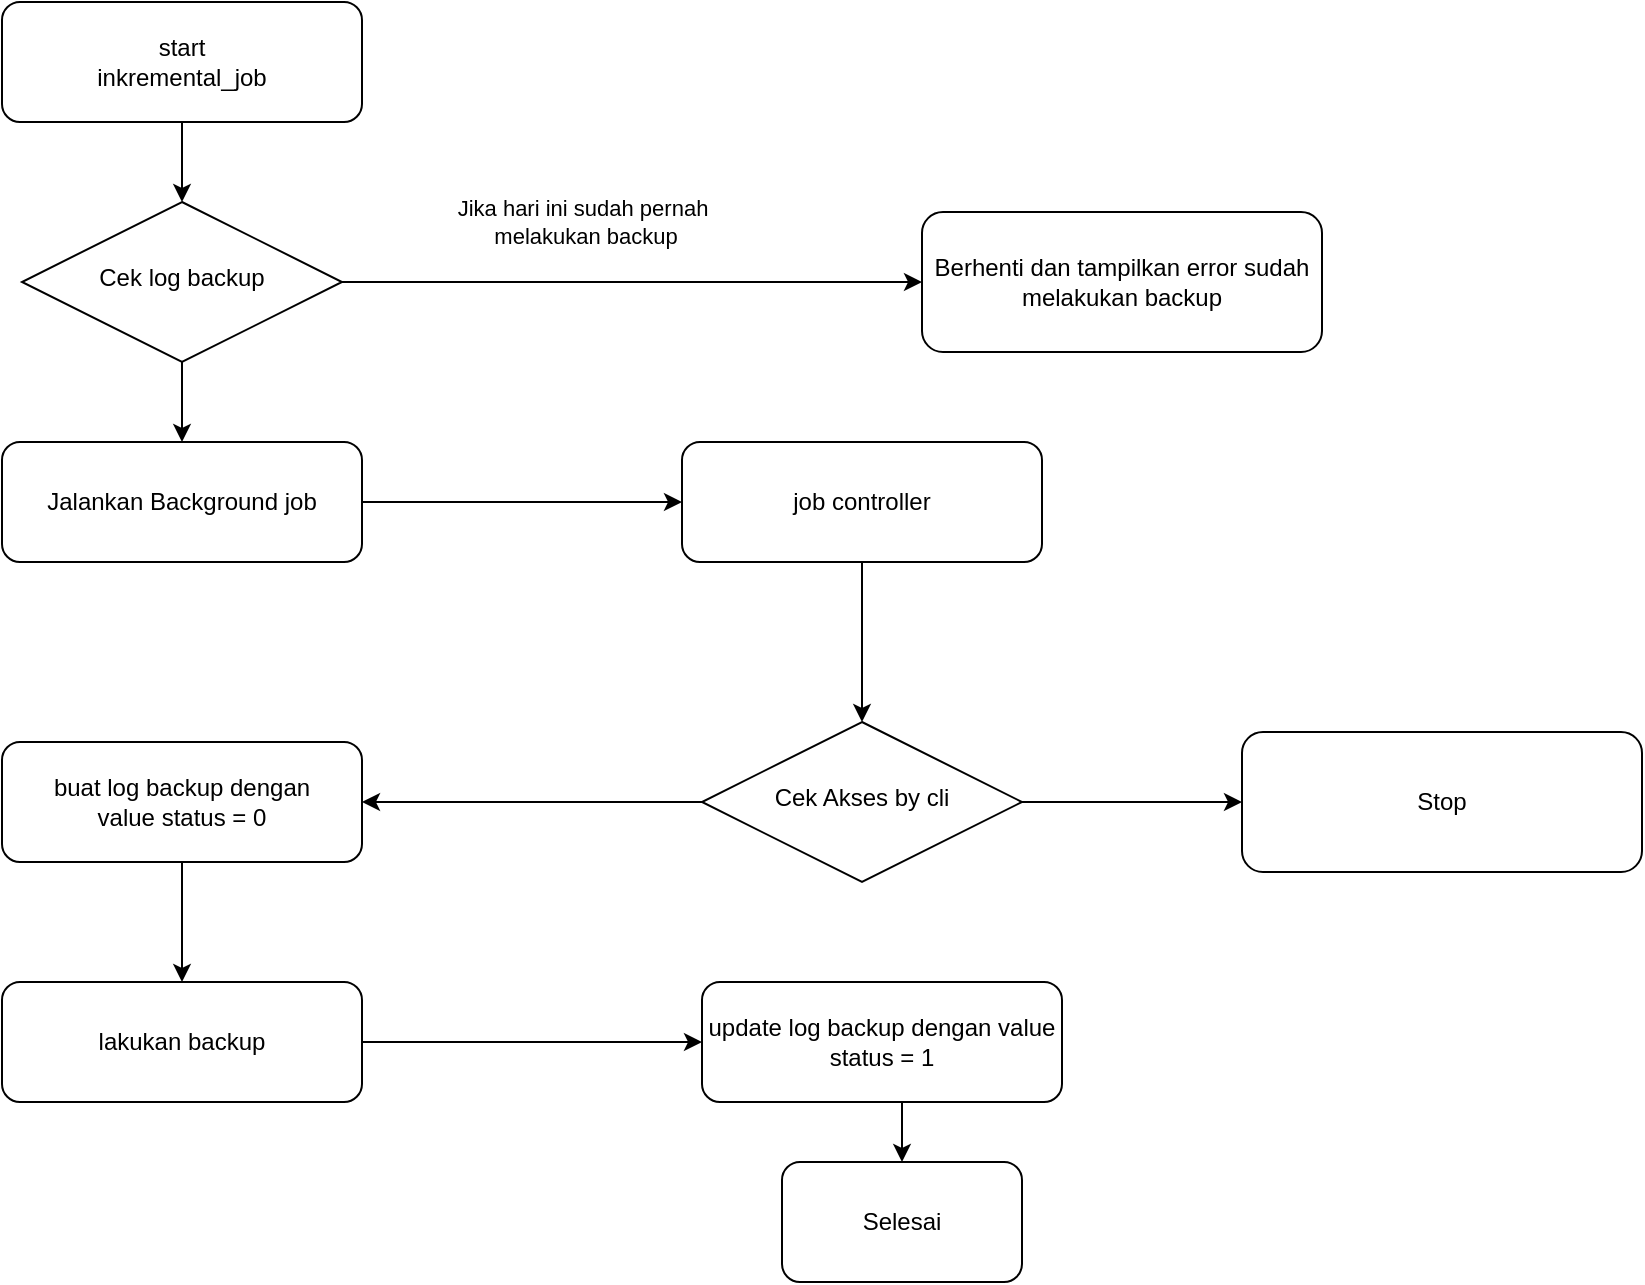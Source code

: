 <mxfile version="17.4.2" type="github">
  <diagram id="C5RBs43oDa-KdzZeNtuy" name="Page-1">
    <mxGraphModel dx="2370" dy="1323" grid="1" gridSize="10" guides="1" tooltips="1" connect="1" arrows="1" fold="1" page="1" pageScale="1" pageWidth="827" pageHeight="1169" math="0" shadow="0">
      <root>
        <mxCell id="WIyWlLk6GJQsqaUBKTNV-0" />
        <mxCell id="WIyWlLk6GJQsqaUBKTNV-1" parent="WIyWlLk6GJQsqaUBKTNV-0" />
        <mxCell id="lxbJdExwbThtZIv_YLgy-26" style="edgeStyle=orthogonalEdgeStyle;rounded=0;orthogonalLoop=1;jettySize=auto;html=1;" edge="1" parent="WIyWlLk6GJQsqaUBKTNV-1" source="lxbJdExwbThtZIv_YLgy-2" target="lxbJdExwbThtZIv_YLgy-3">
          <mxGeometry relative="1" as="geometry" />
        </mxCell>
        <mxCell id="lxbJdExwbThtZIv_YLgy-2" value="start&lt;br&gt;inkremental_job" style="rounded=1;whiteSpace=wrap;html=1;fontSize=12;glass=0;strokeWidth=1;shadow=0;" vertex="1" parent="WIyWlLk6GJQsqaUBKTNV-1">
          <mxGeometry x="4" y="30" width="180" height="60" as="geometry" />
        </mxCell>
        <mxCell id="lxbJdExwbThtZIv_YLgy-5" style="edgeStyle=orthogonalEdgeStyle;rounded=0;orthogonalLoop=1;jettySize=auto;html=1;exitX=1;exitY=0.5;exitDx=0;exitDy=0;" edge="1" parent="WIyWlLk6GJQsqaUBKTNV-1" source="lxbJdExwbThtZIv_YLgy-3" target="lxbJdExwbThtZIv_YLgy-4">
          <mxGeometry relative="1" as="geometry" />
        </mxCell>
        <mxCell id="lxbJdExwbThtZIv_YLgy-8" value="Jika hari ini sudah pernah&lt;br&gt;&amp;nbsp;melakukan backup" style="edgeLabel;html=1;align=center;verticalAlign=middle;resizable=0;points=[];" vertex="1" connectable="0" parent="lxbJdExwbThtZIv_YLgy-5">
          <mxGeometry x="-0.283" y="1" relative="1" as="geometry">
            <mxPoint x="16" y="-29" as="offset" />
          </mxGeometry>
        </mxCell>
        <mxCell id="lxbJdExwbThtZIv_YLgy-27" style="edgeStyle=orthogonalEdgeStyle;rounded=0;orthogonalLoop=1;jettySize=auto;html=1;exitX=0.5;exitY=1;exitDx=0;exitDy=0;entryX=0.5;entryY=0;entryDx=0;entryDy=0;" edge="1" parent="WIyWlLk6GJQsqaUBKTNV-1" source="lxbJdExwbThtZIv_YLgy-3" target="lxbJdExwbThtZIv_YLgy-9">
          <mxGeometry relative="1" as="geometry" />
        </mxCell>
        <mxCell id="lxbJdExwbThtZIv_YLgy-3" value="Cek log backup&lt;br&gt;" style="rhombus;whiteSpace=wrap;html=1;shadow=0;fontFamily=Helvetica;fontSize=12;align=center;strokeWidth=1;spacing=6;spacingTop=-4;" vertex="1" parent="WIyWlLk6GJQsqaUBKTNV-1">
          <mxGeometry x="14" y="130" width="160" height="80" as="geometry" />
        </mxCell>
        <mxCell id="lxbJdExwbThtZIv_YLgy-4" value="Berhenti dan tampilkan error sudah melakukan backup" style="rounded=1;whiteSpace=wrap;html=1;fontSize=12;glass=0;strokeWidth=1;shadow=0;" vertex="1" parent="WIyWlLk6GJQsqaUBKTNV-1">
          <mxGeometry x="464" y="135" width="200" height="70" as="geometry" />
        </mxCell>
        <mxCell id="lxbJdExwbThtZIv_YLgy-18" style="edgeStyle=orthogonalEdgeStyle;rounded=0;orthogonalLoop=1;jettySize=auto;html=1;exitX=1;exitY=0.5;exitDx=0;exitDy=0;entryX=0;entryY=0.5;entryDx=0;entryDy=0;" edge="1" parent="WIyWlLk6GJQsqaUBKTNV-1" source="lxbJdExwbThtZIv_YLgy-9" target="lxbJdExwbThtZIv_YLgy-10">
          <mxGeometry relative="1" as="geometry" />
        </mxCell>
        <mxCell id="lxbJdExwbThtZIv_YLgy-9" value="Jalankan Background job" style="rounded=1;whiteSpace=wrap;html=1;fontSize=12;glass=0;strokeWidth=1;shadow=0;" vertex="1" parent="WIyWlLk6GJQsqaUBKTNV-1">
          <mxGeometry x="4" y="250" width="180" height="60" as="geometry" />
        </mxCell>
        <mxCell id="lxbJdExwbThtZIv_YLgy-19" style="edgeStyle=orthogonalEdgeStyle;rounded=0;orthogonalLoop=1;jettySize=auto;html=1;exitX=0.5;exitY=1;exitDx=0;exitDy=0;entryX=0.5;entryY=0;entryDx=0;entryDy=0;" edge="1" parent="WIyWlLk6GJQsqaUBKTNV-1" source="lxbJdExwbThtZIv_YLgy-10" target="lxbJdExwbThtZIv_YLgy-12">
          <mxGeometry relative="1" as="geometry" />
        </mxCell>
        <mxCell id="lxbJdExwbThtZIv_YLgy-10" value="job controller" style="rounded=1;whiteSpace=wrap;html=1;fontSize=12;glass=0;strokeWidth=1;shadow=0;" vertex="1" parent="WIyWlLk6GJQsqaUBKTNV-1">
          <mxGeometry x="344" y="250" width="180" height="60" as="geometry" />
        </mxCell>
        <mxCell id="lxbJdExwbThtZIv_YLgy-23" style="edgeStyle=orthogonalEdgeStyle;rounded=0;orthogonalLoop=1;jettySize=auto;html=1;exitX=0.5;exitY=1;exitDx=0;exitDy=0;entryX=0.5;entryY=0;entryDx=0;entryDy=0;" edge="1" parent="WIyWlLk6GJQsqaUBKTNV-1" source="lxbJdExwbThtZIv_YLgy-11" target="lxbJdExwbThtZIv_YLgy-13">
          <mxGeometry relative="1" as="geometry" />
        </mxCell>
        <mxCell id="lxbJdExwbThtZIv_YLgy-11" value="buat log backup dengan &lt;br&gt;value status = 0" style="rounded=1;whiteSpace=wrap;html=1;" vertex="1" parent="WIyWlLk6GJQsqaUBKTNV-1">
          <mxGeometry x="4" y="400" width="180" height="60" as="geometry" />
        </mxCell>
        <mxCell id="lxbJdExwbThtZIv_YLgy-20" style="edgeStyle=orthogonalEdgeStyle;rounded=0;orthogonalLoop=1;jettySize=auto;html=1;exitX=0;exitY=0.5;exitDx=0;exitDy=0;entryX=1;entryY=0.5;entryDx=0;entryDy=0;" edge="1" parent="WIyWlLk6GJQsqaUBKTNV-1" source="lxbJdExwbThtZIv_YLgy-12" target="lxbJdExwbThtZIv_YLgy-11">
          <mxGeometry relative="1" as="geometry" />
        </mxCell>
        <mxCell id="lxbJdExwbThtZIv_YLgy-22" style="edgeStyle=orthogonalEdgeStyle;rounded=0;orthogonalLoop=1;jettySize=auto;html=1;" edge="1" parent="WIyWlLk6GJQsqaUBKTNV-1" source="lxbJdExwbThtZIv_YLgy-12" target="lxbJdExwbThtZIv_YLgy-21">
          <mxGeometry relative="1" as="geometry" />
        </mxCell>
        <mxCell id="lxbJdExwbThtZIv_YLgy-12" value="Cek Akses by cli" style="rhombus;whiteSpace=wrap;html=1;shadow=0;fontFamily=Helvetica;fontSize=12;align=center;strokeWidth=1;spacing=6;spacingTop=-4;" vertex="1" parent="WIyWlLk6GJQsqaUBKTNV-1">
          <mxGeometry x="354" y="390" width="160" height="80" as="geometry" />
        </mxCell>
        <mxCell id="lxbJdExwbThtZIv_YLgy-24" style="edgeStyle=orthogonalEdgeStyle;rounded=0;orthogonalLoop=1;jettySize=auto;html=1;exitX=1;exitY=0.5;exitDx=0;exitDy=0;entryX=0;entryY=0.5;entryDx=0;entryDy=0;" edge="1" parent="WIyWlLk6GJQsqaUBKTNV-1" source="lxbJdExwbThtZIv_YLgy-13" target="lxbJdExwbThtZIv_YLgy-14">
          <mxGeometry relative="1" as="geometry" />
        </mxCell>
        <mxCell id="lxbJdExwbThtZIv_YLgy-13" value="lakukan backup" style="rounded=1;whiteSpace=wrap;html=1;" vertex="1" parent="WIyWlLk6GJQsqaUBKTNV-1">
          <mxGeometry x="4" y="520" width="180" height="60" as="geometry" />
        </mxCell>
        <mxCell id="lxbJdExwbThtZIv_YLgy-25" style="edgeStyle=orthogonalEdgeStyle;rounded=0;orthogonalLoop=1;jettySize=auto;html=1;exitX=0.5;exitY=1;exitDx=0;exitDy=0;entryX=0.5;entryY=0;entryDx=0;entryDy=0;" edge="1" parent="WIyWlLk6GJQsqaUBKTNV-1" source="lxbJdExwbThtZIv_YLgy-14" target="lxbJdExwbThtZIv_YLgy-15">
          <mxGeometry relative="1" as="geometry" />
        </mxCell>
        <mxCell id="lxbJdExwbThtZIv_YLgy-14" value="update log backup dengan value status = 1" style="rounded=1;whiteSpace=wrap;html=1;" vertex="1" parent="WIyWlLk6GJQsqaUBKTNV-1">
          <mxGeometry x="354" y="520" width="180" height="60" as="geometry" />
        </mxCell>
        <mxCell id="lxbJdExwbThtZIv_YLgy-15" value="Selesai" style="rounded=1;whiteSpace=wrap;html=1;" vertex="1" parent="WIyWlLk6GJQsqaUBKTNV-1">
          <mxGeometry x="394" y="610" width="120" height="60" as="geometry" />
        </mxCell>
        <mxCell id="lxbJdExwbThtZIv_YLgy-21" value="Stop" style="rounded=1;whiteSpace=wrap;html=1;fontSize=12;glass=0;strokeWidth=1;shadow=0;" vertex="1" parent="WIyWlLk6GJQsqaUBKTNV-1">
          <mxGeometry x="624" y="395" width="200" height="70" as="geometry" />
        </mxCell>
      </root>
    </mxGraphModel>
  </diagram>
</mxfile>

